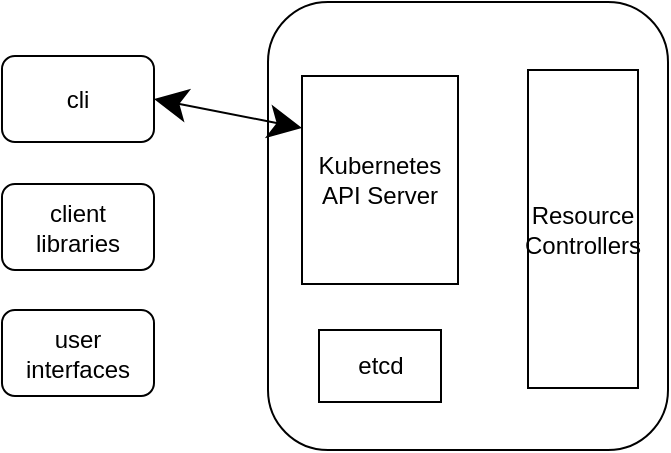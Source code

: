 <mxfile version="20.3.7" type="github">
  <diagram id="5aeY5va9fe8phS7UtR5I" name="第 1 页">
    <mxGraphModel dx="1595" dy="572" grid="0" gridSize="10" guides="1" tooltips="1" connect="1" arrows="1" fold="1" page="0" pageScale="1" pageWidth="827" pageHeight="1169" math="0" shadow="0">
      <root>
        <mxCell id="0" />
        <mxCell id="1" parent="0" />
        <mxCell id="JI1LEIXd5C3i47NpXmIB-1" value="" style="rounded=1;whiteSpace=wrap;html=1;hachureGap=4;" vertex="1" parent="1">
          <mxGeometry x="66" y="97" width="200" height="224" as="geometry" />
        </mxCell>
        <mxCell id="JI1LEIXd5C3i47NpXmIB-3" value="Kubernetes&lt;br&gt;API Server" style="rounded=0;whiteSpace=wrap;html=1;hachureGap=4;" vertex="1" parent="1">
          <mxGeometry x="83" y="134" width="78" height="104" as="geometry" />
        </mxCell>
        <mxCell id="JI1LEIXd5C3i47NpXmIB-4" value="etcd" style="rounded=0;whiteSpace=wrap;html=1;hachureGap=4;" vertex="1" parent="1">
          <mxGeometry x="91.5" y="261" width="61" height="36" as="geometry" />
        </mxCell>
        <mxCell id="JI1LEIXd5C3i47NpXmIB-7" value="Resource&lt;br&gt;Controllers" style="rounded=0;whiteSpace=wrap;html=1;hachureGap=4;" vertex="1" parent="1">
          <mxGeometry x="196" y="131" width="55" height="159" as="geometry" />
        </mxCell>
        <mxCell id="JI1LEIXd5C3i47NpXmIB-9" value="cli" style="rounded=1;whiteSpace=wrap;html=1;hachureGap=4;" vertex="1" parent="1">
          <mxGeometry x="-67" y="124" width="76" height="43" as="geometry" />
        </mxCell>
        <mxCell id="JI1LEIXd5C3i47NpXmIB-10" value="client &lt;br&gt;libraries" style="rounded=1;whiteSpace=wrap;html=1;hachureGap=4;" vertex="1" parent="1">
          <mxGeometry x="-67" y="188" width="76" height="43" as="geometry" />
        </mxCell>
        <mxCell id="JI1LEIXd5C3i47NpXmIB-11" value="user interfaces" style="rounded=1;whiteSpace=wrap;html=1;hachureGap=4;" vertex="1" parent="1">
          <mxGeometry x="-67" y="251" width="76" height="43" as="geometry" />
        </mxCell>
        <mxCell id="JI1LEIXd5C3i47NpXmIB-16" value="" style="endArrow=classic;startArrow=classic;html=1;rounded=0;startSize=14;endSize=14;sourcePerimeterSpacing=8;targetPerimeterSpacing=8;curved=1;exitX=1;exitY=0.5;exitDx=0;exitDy=0;entryX=0;entryY=0.25;entryDx=0;entryDy=0;" edge="1" parent="1" source="JI1LEIXd5C3i47NpXmIB-9" target="JI1LEIXd5C3i47NpXmIB-3">
          <mxGeometry width="50" height="50" relative="1" as="geometry">
            <mxPoint x="165" y="234" as="sourcePoint" />
            <mxPoint x="215" y="184" as="targetPoint" />
          </mxGeometry>
        </mxCell>
      </root>
    </mxGraphModel>
  </diagram>
</mxfile>

